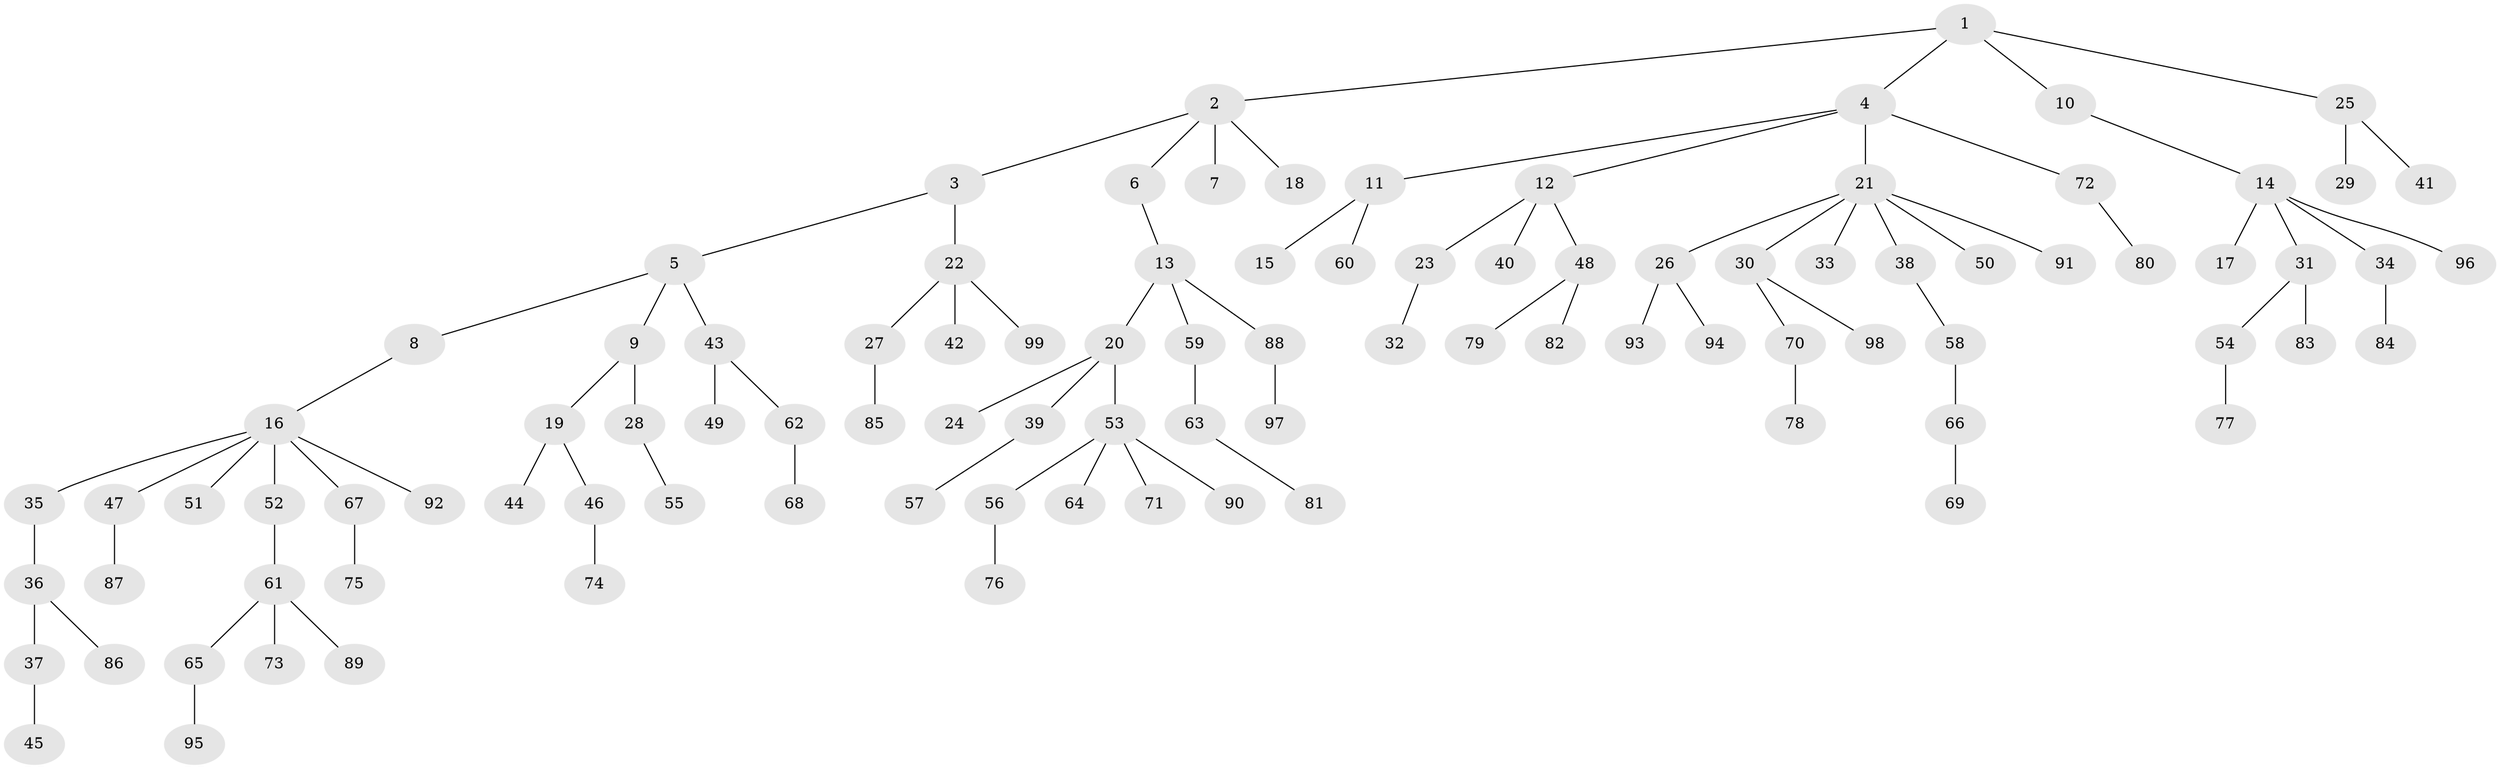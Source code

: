 // Generated by graph-tools (version 1.1) at 2025/36/03/09/25 02:36:35]
// undirected, 99 vertices, 98 edges
graph export_dot {
graph [start="1"]
  node [color=gray90,style=filled];
  1;
  2;
  3;
  4;
  5;
  6;
  7;
  8;
  9;
  10;
  11;
  12;
  13;
  14;
  15;
  16;
  17;
  18;
  19;
  20;
  21;
  22;
  23;
  24;
  25;
  26;
  27;
  28;
  29;
  30;
  31;
  32;
  33;
  34;
  35;
  36;
  37;
  38;
  39;
  40;
  41;
  42;
  43;
  44;
  45;
  46;
  47;
  48;
  49;
  50;
  51;
  52;
  53;
  54;
  55;
  56;
  57;
  58;
  59;
  60;
  61;
  62;
  63;
  64;
  65;
  66;
  67;
  68;
  69;
  70;
  71;
  72;
  73;
  74;
  75;
  76;
  77;
  78;
  79;
  80;
  81;
  82;
  83;
  84;
  85;
  86;
  87;
  88;
  89;
  90;
  91;
  92;
  93;
  94;
  95;
  96;
  97;
  98;
  99;
  1 -- 2;
  1 -- 4;
  1 -- 10;
  1 -- 25;
  2 -- 3;
  2 -- 6;
  2 -- 7;
  2 -- 18;
  3 -- 5;
  3 -- 22;
  4 -- 11;
  4 -- 12;
  4 -- 21;
  4 -- 72;
  5 -- 8;
  5 -- 9;
  5 -- 43;
  6 -- 13;
  8 -- 16;
  9 -- 19;
  9 -- 28;
  10 -- 14;
  11 -- 15;
  11 -- 60;
  12 -- 23;
  12 -- 40;
  12 -- 48;
  13 -- 20;
  13 -- 59;
  13 -- 88;
  14 -- 17;
  14 -- 31;
  14 -- 34;
  14 -- 96;
  16 -- 35;
  16 -- 47;
  16 -- 51;
  16 -- 52;
  16 -- 67;
  16 -- 92;
  19 -- 44;
  19 -- 46;
  20 -- 24;
  20 -- 39;
  20 -- 53;
  21 -- 26;
  21 -- 30;
  21 -- 33;
  21 -- 38;
  21 -- 50;
  21 -- 91;
  22 -- 27;
  22 -- 42;
  22 -- 99;
  23 -- 32;
  25 -- 29;
  25 -- 41;
  26 -- 93;
  26 -- 94;
  27 -- 85;
  28 -- 55;
  30 -- 70;
  30 -- 98;
  31 -- 54;
  31 -- 83;
  34 -- 84;
  35 -- 36;
  36 -- 37;
  36 -- 86;
  37 -- 45;
  38 -- 58;
  39 -- 57;
  43 -- 49;
  43 -- 62;
  46 -- 74;
  47 -- 87;
  48 -- 79;
  48 -- 82;
  52 -- 61;
  53 -- 56;
  53 -- 64;
  53 -- 71;
  53 -- 90;
  54 -- 77;
  56 -- 76;
  58 -- 66;
  59 -- 63;
  61 -- 65;
  61 -- 73;
  61 -- 89;
  62 -- 68;
  63 -- 81;
  65 -- 95;
  66 -- 69;
  67 -- 75;
  70 -- 78;
  72 -- 80;
  88 -- 97;
}
